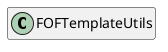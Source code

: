@startuml
set namespaceSeparator \\
hide members
hide << alias >> circle

class FOFTemplateUtils
@enduml
